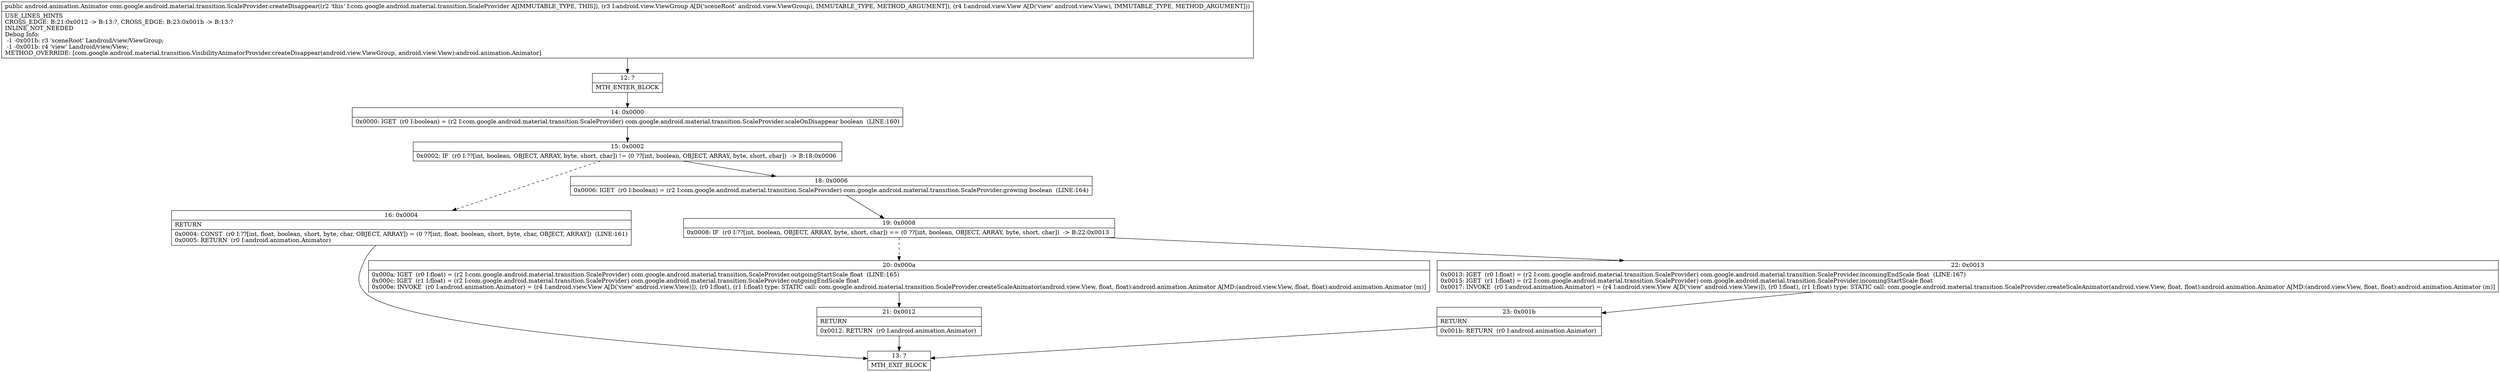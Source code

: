 digraph "CFG forcom.google.android.material.transition.ScaleProvider.createDisappear(Landroid\/view\/ViewGroup;Landroid\/view\/View;)Landroid\/animation\/Animator;" {
Node_12 [shape=record,label="{12\:\ ?|MTH_ENTER_BLOCK\l}"];
Node_14 [shape=record,label="{14\:\ 0x0000|0x0000: IGET  (r0 I:boolean) = (r2 I:com.google.android.material.transition.ScaleProvider) com.google.android.material.transition.ScaleProvider.scaleOnDisappear boolean  (LINE:160)\l}"];
Node_15 [shape=record,label="{15\:\ 0x0002|0x0002: IF  (r0 I:??[int, boolean, OBJECT, ARRAY, byte, short, char]) != (0 ??[int, boolean, OBJECT, ARRAY, byte, short, char])  \-\> B:18:0x0006 \l}"];
Node_16 [shape=record,label="{16\:\ 0x0004|RETURN\l|0x0004: CONST  (r0 I:??[int, float, boolean, short, byte, char, OBJECT, ARRAY]) = (0 ??[int, float, boolean, short, byte, char, OBJECT, ARRAY])  (LINE:161)\l0x0005: RETURN  (r0 I:android.animation.Animator) \l}"];
Node_13 [shape=record,label="{13\:\ ?|MTH_EXIT_BLOCK\l}"];
Node_18 [shape=record,label="{18\:\ 0x0006|0x0006: IGET  (r0 I:boolean) = (r2 I:com.google.android.material.transition.ScaleProvider) com.google.android.material.transition.ScaleProvider.growing boolean  (LINE:164)\l}"];
Node_19 [shape=record,label="{19\:\ 0x0008|0x0008: IF  (r0 I:??[int, boolean, OBJECT, ARRAY, byte, short, char]) == (0 ??[int, boolean, OBJECT, ARRAY, byte, short, char])  \-\> B:22:0x0013 \l}"];
Node_20 [shape=record,label="{20\:\ 0x000a|0x000a: IGET  (r0 I:float) = (r2 I:com.google.android.material.transition.ScaleProvider) com.google.android.material.transition.ScaleProvider.outgoingStartScale float  (LINE:165)\l0x000c: IGET  (r1 I:float) = (r2 I:com.google.android.material.transition.ScaleProvider) com.google.android.material.transition.ScaleProvider.outgoingEndScale float \l0x000e: INVOKE  (r0 I:android.animation.Animator) = (r4 I:android.view.View A[D('view' android.view.View)]), (r0 I:float), (r1 I:float) type: STATIC call: com.google.android.material.transition.ScaleProvider.createScaleAnimator(android.view.View, float, float):android.animation.Animator A[MD:(android.view.View, float, float):android.animation.Animator (m)]\l}"];
Node_21 [shape=record,label="{21\:\ 0x0012|RETURN\l|0x0012: RETURN  (r0 I:android.animation.Animator) \l}"];
Node_22 [shape=record,label="{22\:\ 0x0013|0x0013: IGET  (r0 I:float) = (r2 I:com.google.android.material.transition.ScaleProvider) com.google.android.material.transition.ScaleProvider.incomingEndScale float  (LINE:167)\l0x0015: IGET  (r1 I:float) = (r2 I:com.google.android.material.transition.ScaleProvider) com.google.android.material.transition.ScaleProvider.incomingStartScale float \l0x0017: INVOKE  (r0 I:android.animation.Animator) = (r4 I:android.view.View A[D('view' android.view.View)]), (r0 I:float), (r1 I:float) type: STATIC call: com.google.android.material.transition.ScaleProvider.createScaleAnimator(android.view.View, float, float):android.animation.Animator A[MD:(android.view.View, float, float):android.animation.Animator (m)]\l}"];
Node_23 [shape=record,label="{23\:\ 0x001b|RETURN\l|0x001b: RETURN  (r0 I:android.animation.Animator) \l}"];
MethodNode[shape=record,label="{public android.animation.Animator com.google.android.material.transition.ScaleProvider.createDisappear((r2 'this' I:com.google.android.material.transition.ScaleProvider A[IMMUTABLE_TYPE, THIS]), (r3 I:android.view.ViewGroup A[D('sceneRoot' android.view.ViewGroup), IMMUTABLE_TYPE, METHOD_ARGUMENT]), (r4 I:android.view.View A[D('view' android.view.View), IMMUTABLE_TYPE, METHOD_ARGUMENT]))  | USE_LINES_HINTS\lCROSS_EDGE: B:21:0x0012 \-\> B:13:?, CROSS_EDGE: B:23:0x001b \-\> B:13:?\lINLINE_NOT_NEEDED\lDebug Info:\l  \-1 \-0x001b: r3 'sceneRoot' Landroid\/view\/ViewGroup;\l  \-1 \-0x001b: r4 'view' Landroid\/view\/View;\lMETHOD_OVERRIDE: [com.google.android.material.transition.VisibilityAnimatorProvider.createDisappear(android.view.ViewGroup, android.view.View):android.animation.Animator]\l}"];
MethodNode -> Node_12;Node_12 -> Node_14;
Node_14 -> Node_15;
Node_15 -> Node_16[style=dashed];
Node_15 -> Node_18;
Node_16 -> Node_13;
Node_18 -> Node_19;
Node_19 -> Node_20[style=dashed];
Node_19 -> Node_22;
Node_20 -> Node_21;
Node_21 -> Node_13;
Node_22 -> Node_23;
Node_23 -> Node_13;
}

